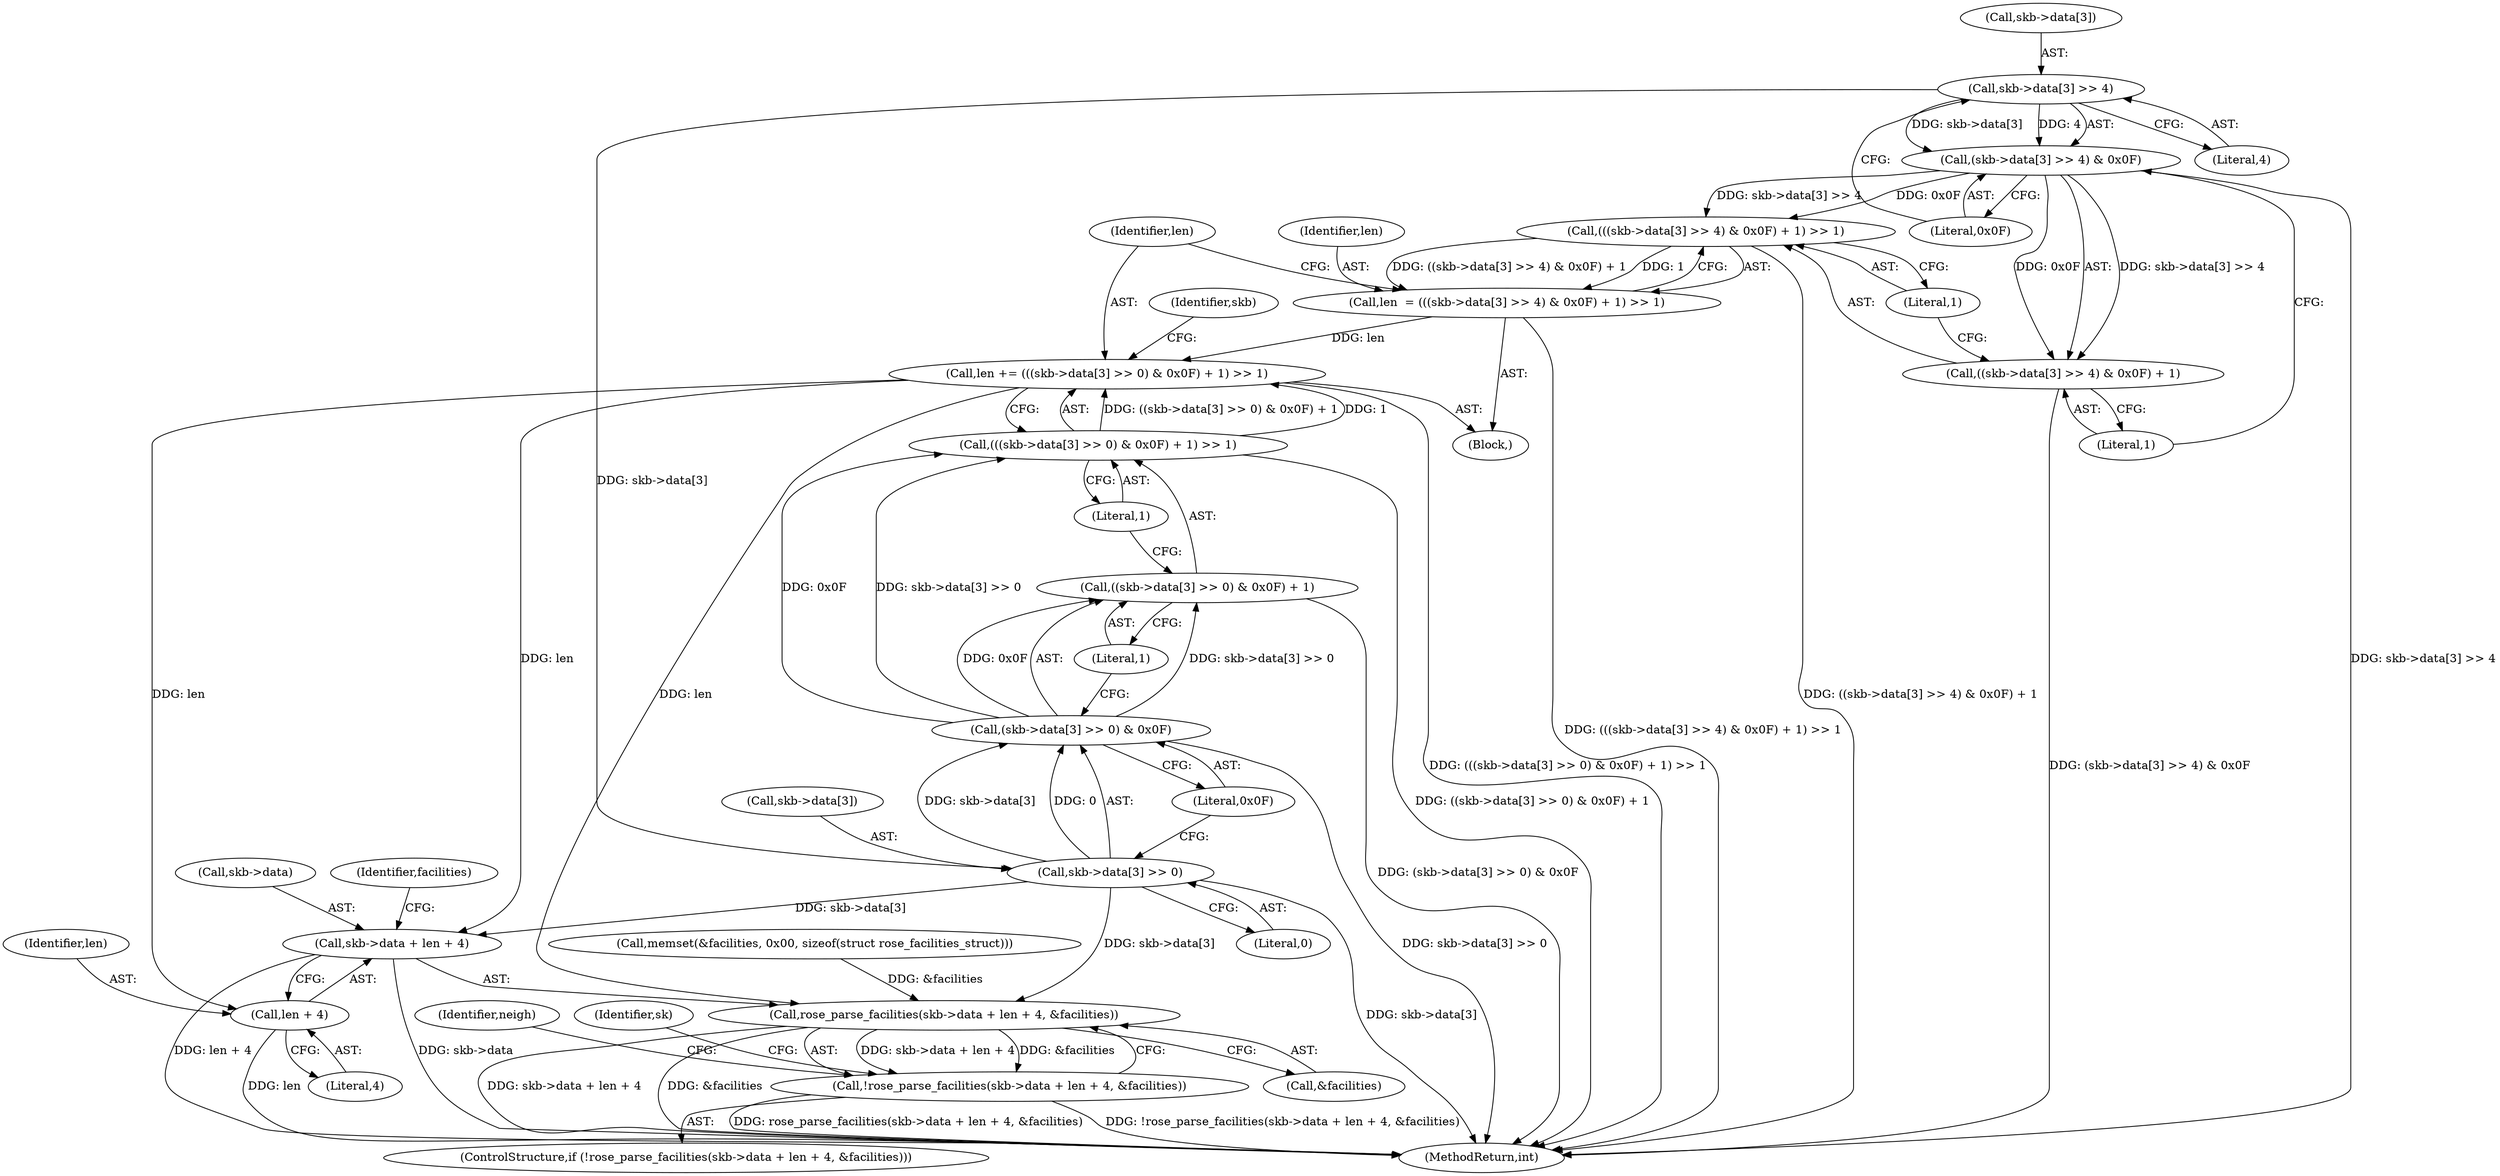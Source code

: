 digraph "0_linux_e0bccd315db0c2f919e7fcf9cb60db21d9986f52@pointer" {
"1000131" [label="(Call,skb->data[3] >> 4)"];
"1000130" [label="(Call,(skb->data[3] >> 4) & 0x0F)"];
"1000128" [label="(Call,(((skb->data[3] >> 4) & 0x0F) + 1) >> 1)"];
"1000126" [label="(Call,len  = (((skb->data[3] >> 4) & 0x0F) + 1) >> 1)"];
"1000141" [label="(Call,len += (((skb->data[3] >> 0) & 0x0F) + 1) >> 1)"];
"1000158" [label="(Call,rose_parse_facilities(skb->data + len + 4, &facilities))"];
"1000157" [label="(Call,!rose_parse_facilities(skb->data + len + 4, &facilities))"];
"1000159" [label="(Call,skb->data + len + 4)"];
"1000163" [label="(Call,len + 4)"];
"1000129" [label="(Call,((skb->data[3] >> 4) & 0x0F) + 1)"];
"1000146" [label="(Call,skb->data[3] >> 0)"];
"1000145" [label="(Call,(skb->data[3] >> 0) & 0x0F)"];
"1000143" [label="(Call,(((skb->data[3] >> 0) & 0x0F) + 1) >> 1)"];
"1000144" [label="(Call,((skb->data[3] >> 0) & 0x0F) + 1)"];
"1000160" [label="(Call,skb->data)"];
"1000138" [label="(Literal,0x0F)"];
"1000153" [label="(Literal,0x0F)"];
"1000126" [label="(Call,len  = (((skb->data[3] >> 4) & 0x0F) + 1) >> 1)"];
"1000157" [label="(Call,!rose_parse_facilities(skb->data + len + 4, &facilities))"];
"1000147" [label="(Call,skb->data[3])"];
"1000158" [label="(Call,rose_parse_facilities(skb->data + len + 4, &facilities))"];
"1000145" [label="(Call,(skb->data[3] >> 0) & 0x0F)"];
"1000132" [label="(Call,skb->data[3])"];
"1000177" [label="(Identifier,sk)"];
"1000130" [label="(Call,(skb->data[3] >> 4) & 0x0F)"];
"1000146" [label="(Call,skb->data[3] >> 0)"];
"1000164" [label="(Identifier,len)"];
"1000140" [label="(Literal,1)"];
"1000129" [label="(Call,((skb->data[3] >> 4) & 0x0F) + 1)"];
"1000131" [label="(Call,skb->data[3] >> 4)"];
"1000161" [label="(Identifier,skb)"];
"1000137" [label="(Literal,4)"];
"1000156" [label="(ControlStructure,if (!rose_parse_facilities(skb->data + len + 4, &facilities)))"];
"1000144" [label="(Call,((skb->data[3] >> 0) & 0x0F) + 1)"];
"1000120" [label="(Call,memset(&facilities, 0x00, sizeof(struct rose_facilities_struct)))"];
"1000159" [label="(Call,skb->data + len + 4)"];
"1000139" [label="(Literal,1)"];
"1000142" [label="(Identifier,len)"];
"1000163" [label="(Call,len + 4)"];
"1000127" [label="(Identifier,len)"];
"1000154" [label="(Literal,1)"];
"1000155" [label="(Literal,1)"];
"1000108" [label="(Block,)"];
"1000141" [label="(Call,len += (((skb->data[3] >> 0) & 0x0F) + 1) >> 1)"];
"1000166" [label="(Call,&facilities)"];
"1000152" [label="(Literal,0)"];
"1000165" [label="(Literal,4)"];
"1000143" [label="(Call,(((skb->data[3] >> 0) & 0x0F) + 1) >> 1)"];
"1000409" [label="(MethodReturn,int)"];
"1000170" [label="(Identifier,neigh)"];
"1000128" [label="(Call,(((skb->data[3] >> 4) & 0x0F) + 1) >> 1)"];
"1000167" [label="(Identifier,facilities)"];
"1000131" -> "1000130"  [label="AST: "];
"1000131" -> "1000137"  [label="CFG: "];
"1000132" -> "1000131"  [label="AST: "];
"1000137" -> "1000131"  [label="AST: "];
"1000138" -> "1000131"  [label="CFG: "];
"1000131" -> "1000130"  [label="DDG: skb->data[3]"];
"1000131" -> "1000130"  [label="DDG: 4"];
"1000131" -> "1000146"  [label="DDG: skb->data[3]"];
"1000130" -> "1000129"  [label="AST: "];
"1000130" -> "1000138"  [label="CFG: "];
"1000138" -> "1000130"  [label="AST: "];
"1000139" -> "1000130"  [label="CFG: "];
"1000130" -> "1000409"  [label="DDG: skb->data[3] >> 4"];
"1000130" -> "1000128"  [label="DDG: skb->data[3] >> 4"];
"1000130" -> "1000128"  [label="DDG: 0x0F"];
"1000130" -> "1000129"  [label="DDG: skb->data[3] >> 4"];
"1000130" -> "1000129"  [label="DDG: 0x0F"];
"1000128" -> "1000126"  [label="AST: "];
"1000128" -> "1000140"  [label="CFG: "];
"1000129" -> "1000128"  [label="AST: "];
"1000140" -> "1000128"  [label="AST: "];
"1000126" -> "1000128"  [label="CFG: "];
"1000128" -> "1000409"  [label="DDG: ((skb->data[3] >> 4) & 0x0F) + 1"];
"1000128" -> "1000126"  [label="DDG: ((skb->data[3] >> 4) & 0x0F) + 1"];
"1000128" -> "1000126"  [label="DDG: 1"];
"1000126" -> "1000108"  [label="AST: "];
"1000127" -> "1000126"  [label="AST: "];
"1000142" -> "1000126"  [label="CFG: "];
"1000126" -> "1000409"  [label="DDG: (((skb->data[3] >> 4) & 0x0F) + 1) >> 1"];
"1000126" -> "1000141"  [label="DDG: len"];
"1000141" -> "1000108"  [label="AST: "];
"1000141" -> "1000143"  [label="CFG: "];
"1000142" -> "1000141"  [label="AST: "];
"1000143" -> "1000141"  [label="AST: "];
"1000161" -> "1000141"  [label="CFG: "];
"1000141" -> "1000409"  [label="DDG: (((skb->data[3] >> 0) & 0x0F) + 1) >> 1"];
"1000143" -> "1000141"  [label="DDG: ((skb->data[3] >> 0) & 0x0F) + 1"];
"1000143" -> "1000141"  [label="DDG: 1"];
"1000141" -> "1000158"  [label="DDG: len"];
"1000141" -> "1000159"  [label="DDG: len"];
"1000141" -> "1000163"  [label="DDG: len"];
"1000158" -> "1000157"  [label="AST: "];
"1000158" -> "1000166"  [label="CFG: "];
"1000159" -> "1000158"  [label="AST: "];
"1000166" -> "1000158"  [label="AST: "];
"1000157" -> "1000158"  [label="CFG: "];
"1000158" -> "1000409"  [label="DDG: skb->data + len + 4"];
"1000158" -> "1000409"  [label="DDG: &facilities"];
"1000158" -> "1000157"  [label="DDG: skb->data + len + 4"];
"1000158" -> "1000157"  [label="DDG: &facilities"];
"1000146" -> "1000158"  [label="DDG: skb->data[3]"];
"1000120" -> "1000158"  [label="DDG: &facilities"];
"1000157" -> "1000156"  [label="AST: "];
"1000170" -> "1000157"  [label="CFG: "];
"1000177" -> "1000157"  [label="CFG: "];
"1000157" -> "1000409"  [label="DDG: !rose_parse_facilities(skb->data + len + 4, &facilities)"];
"1000157" -> "1000409"  [label="DDG: rose_parse_facilities(skb->data + len + 4, &facilities)"];
"1000159" -> "1000163"  [label="CFG: "];
"1000160" -> "1000159"  [label="AST: "];
"1000163" -> "1000159"  [label="AST: "];
"1000167" -> "1000159"  [label="CFG: "];
"1000159" -> "1000409"  [label="DDG: skb->data"];
"1000159" -> "1000409"  [label="DDG: len + 4"];
"1000146" -> "1000159"  [label="DDG: skb->data[3]"];
"1000163" -> "1000165"  [label="CFG: "];
"1000164" -> "1000163"  [label="AST: "];
"1000165" -> "1000163"  [label="AST: "];
"1000163" -> "1000409"  [label="DDG: len"];
"1000129" -> "1000139"  [label="CFG: "];
"1000139" -> "1000129"  [label="AST: "];
"1000140" -> "1000129"  [label="CFG: "];
"1000129" -> "1000409"  [label="DDG: (skb->data[3] >> 4) & 0x0F"];
"1000146" -> "1000145"  [label="AST: "];
"1000146" -> "1000152"  [label="CFG: "];
"1000147" -> "1000146"  [label="AST: "];
"1000152" -> "1000146"  [label="AST: "];
"1000153" -> "1000146"  [label="CFG: "];
"1000146" -> "1000409"  [label="DDG: skb->data[3]"];
"1000146" -> "1000145"  [label="DDG: skb->data[3]"];
"1000146" -> "1000145"  [label="DDG: 0"];
"1000145" -> "1000144"  [label="AST: "];
"1000145" -> "1000153"  [label="CFG: "];
"1000153" -> "1000145"  [label="AST: "];
"1000154" -> "1000145"  [label="CFG: "];
"1000145" -> "1000409"  [label="DDG: skb->data[3] >> 0"];
"1000145" -> "1000143"  [label="DDG: skb->data[3] >> 0"];
"1000145" -> "1000143"  [label="DDG: 0x0F"];
"1000145" -> "1000144"  [label="DDG: skb->data[3] >> 0"];
"1000145" -> "1000144"  [label="DDG: 0x0F"];
"1000143" -> "1000155"  [label="CFG: "];
"1000144" -> "1000143"  [label="AST: "];
"1000155" -> "1000143"  [label="AST: "];
"1000143" -> "1000409"  [label="DDG: ((skb->data[3] >> 0) & 0x0F) + 1"];
"1000144" -> "1000154"  [label="CFG: "];
"1000154" -> "1000144"  [label="AST: "];
"1000155" -> "1000144"  [label="CFG: "];
"1000144" -> "1000409"  [label="DDG: (skb->data[3] >> 0) & 0x0F"];
}
